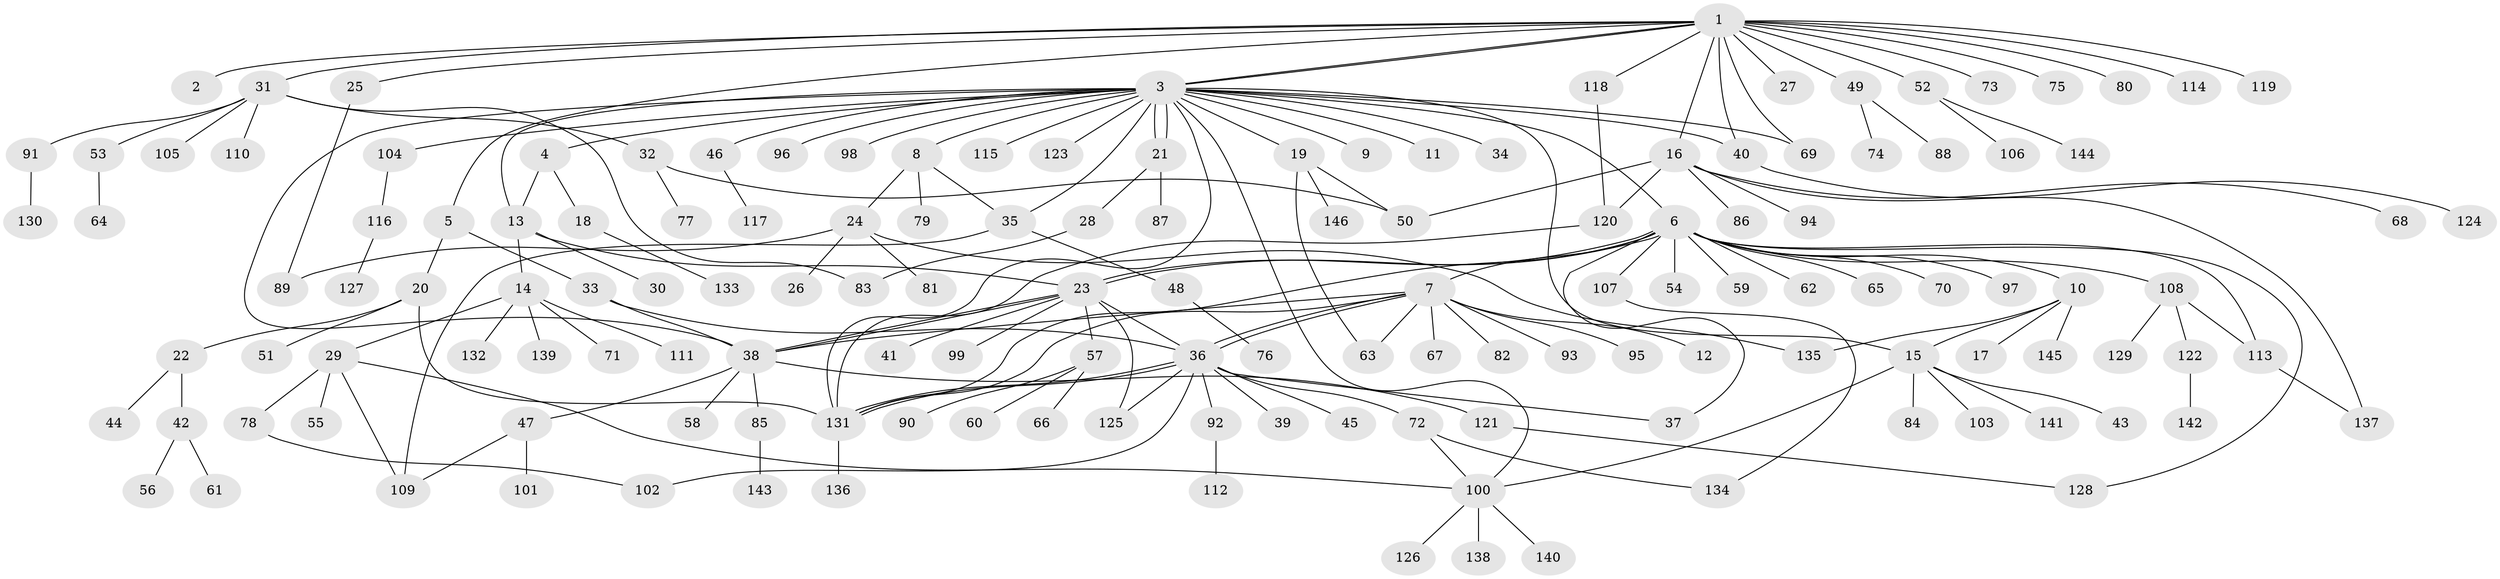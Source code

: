 // coarse degree distribution, {8: 0.01639344262295082, 5: 0.08196721311475409, 14: 0.01639344262295082, 10: 0.01639344262295082, 3: 0.13114754098360656, 4: 0.06557377049180328, 2: 0.2459016393442623, 1: 0.3114754098360656, 7: 0.03278688524590164, 6: 0.08196721311475409}
// Generated by graph-tools (version 1.1) at 2025/50/03/04/25 22:50:07]
// undirected, 146 vertices, 186 edges
graph export_dot {
  node [color=gray90,style=filled];
  1;
  2;
  3;
  4;
  5;
  6;
  7;
  8;
  9;
  10;
  11;
  12;
  13;
  14;
  15;
  16;
  17;
  18;
  19;
  20;
  21;
  22;
  23;
  24;
  25;
  26;
  27;
  28;
  29;
  30;
  31;
  32;
  33;
  34;
  35;
  36;
  37;
  38;
  39;
  40;
  41;
  42;
  43;
  44;
  45;
  46;
  47;
  48;
  49;
  50;
  51;
  52;
  53;
  54;
  55;
  56;
  57;
  58;
  59;
  60;
  61;
  62;
  63;
  64;
  65;
  66;
  67;
  68;
  69;
  70;
  71;
  72;
  73;
  74;
  75;
  76;
  77;
  78;
  79;
  80;
  81;
  82;
  83;
  84;
  85;
  86;
  87;
  88;
  89;
  90;
  91;
  92;
  93;
  94;
  95;
  96;
  97;
  98;
  99;
  100;
  101;
  102;
  103;
  104;
  105;
  106;
  107;
  108;
  109;
  110;
  111;
  112;
  113;
  114;
  115;
  116;
  117;
  118;
  119;
  120;
  121;
  122;
  123;
  124;
  125;
  126;
  127;
  128;
  129;
  130;
  131;
  132;
  133;
  134;
  135;
  136;
  137;
  138;
  139;
  140;
  141;
  142;
  143;
  144;
  145;
  146;
  1 -- 2;
  1 -- 3;
  1 -- 3;
  1 -- 5;
  1 -- 16;
  1 -- 25;
  1 -- 27;
  1 -- 31;
  1 -- 40;
  1 -- 49;
  1 -- 52;
  1 -- 69;
  1 -- 73;
  1 -- 75;
  1 -- 80;
  1 -- 114;
  1 -- 118;
  1 -- 119;
  3 -- 4;
  3 -- 6;
  3 -- 8;
  3 -- 9;
  3 -- 11;
  3 -- 13;
  3 -- 15;
  3 -- 19;
  3 -- 21;
  3 -- 21;
  3 -- 34;
  3 -- 35;
  3 -- 38;
  3 -- 40;
  3 -- 46;
  3 -- 69;
  3 -- 96;
  3 -- 98;
  3 -- 100;
  3 -- 104;
  3 -- 115;
  3 -- 123;
  3 -- 131;
  4 -- 13;
  4 -- 18;
  5 -- 20;
  5 -- 33;
  6 -- 7;
  6 -- 10;
  6 -- 23;
  6 -- 23;
  6 -- 37;
  6 -- 54;
  6 -- 59;
  6 -- 62;
  6 -- 65;
  6 -- 70;
  6 -- 97;
  6 -- 107;
  6 -- 108;
  6 -- 113;
  6 -- 128;
  6 -- 131;
  7 -- 12;
  7 -- 36;
  7 -- 36;
  7 -- 38;
  7 -- 63;
  7 -- 67;
  7 -- 82;
  7 -- 93;
  7 -- 95;
  7 -- 131;
  8 -- 24;
  8 -- 35;
  8 -- 79;
  10 -- 15;
  10 -- 17;
  10 -- 135;
  10 -- 145;
  13 -- 14;
  13 -- 23;
  13 -- 30;
  14 -- 29;
  14 -- 71;
  14 -- 111;
  14 -- 132;
  14 -- 139;
  15 -- 43;
  15 -- 84;
  15 -- 100;
  15 -- 103;
  15 -- 141;
  16 -- 50;
  16 -- 68;
  16 -- 86;
  16 -- 94;
  16 -- 120;
  16 -- 137;
  18 -- 133;
  19 -- 50;
  19 -- 63;
  19 -- 146;
  20 -- 22;
  20 -- 51;
  20 -- 131;
  21 -- 28;
  21 -- 87;
  22 -- 42;
  22 -- 44;
  23 -- 36;
  23 -- 38;
  23 -- 38;
  23 -- 41;
  23 -- 57;
  23 -- 99;
  23 -- 125;
  24 -- 26;
  24 -- 81;
  24 -- 89;
  24 -- 135;
  25 -- 89;
  28 -- 83;
  29 -- 55;
  29 -- 78;
  29 -- 100;
  29 -- 109;
  31 -- 32;
  31 -- 53;
  31 -- 83;
  31 -- 91;
  31 -- 105;
  31 -- 110;
  32 -- 50;
  32 -- 77;
  33 -- 36;
  33 -- 38;
  35 -- 48;
  35 -- 109;
  36 -- 37;
  36 -- 39;
  36 -- 45;
  36 -- 72;
  36 -- 92;
  36 -- 102;
  36 -- 125;
  36 -- 131;
  36 -- 131;
  38 -- 47;
  38 -- 58;
  38 -- 85;
  38 -- 121;
  40 -- 124;
  42 -- 56;
  42 -- 61;
  46 -- 117;
  47 -- 101;
  47 -- 109;
  48 -- 76;
  49 -- 74;
  49 -- 88;
  52 -- 106;
  52 -- 144;
  53 -- 64;
  57 -- 60;
  57 -- 66;
  57 -- 90;
  72 -- 100;
  72 -- 134;
  78 -- 102;
  85 -- 143;
  91 -- 130;
  92 -- 112;
  100 -- 126;
  100 -- 138;
  100 -- 140;
  104 -- 116;
  107 -- 134;
  108 -- 113;
  108 -- 122;
  108 -- 129;
  113 -- 137;
  116 -- 127;
  118 -- 120;
  120 -- 131;
  121 -- 128;
  122 -- 142;
  131 -- 136;
}

